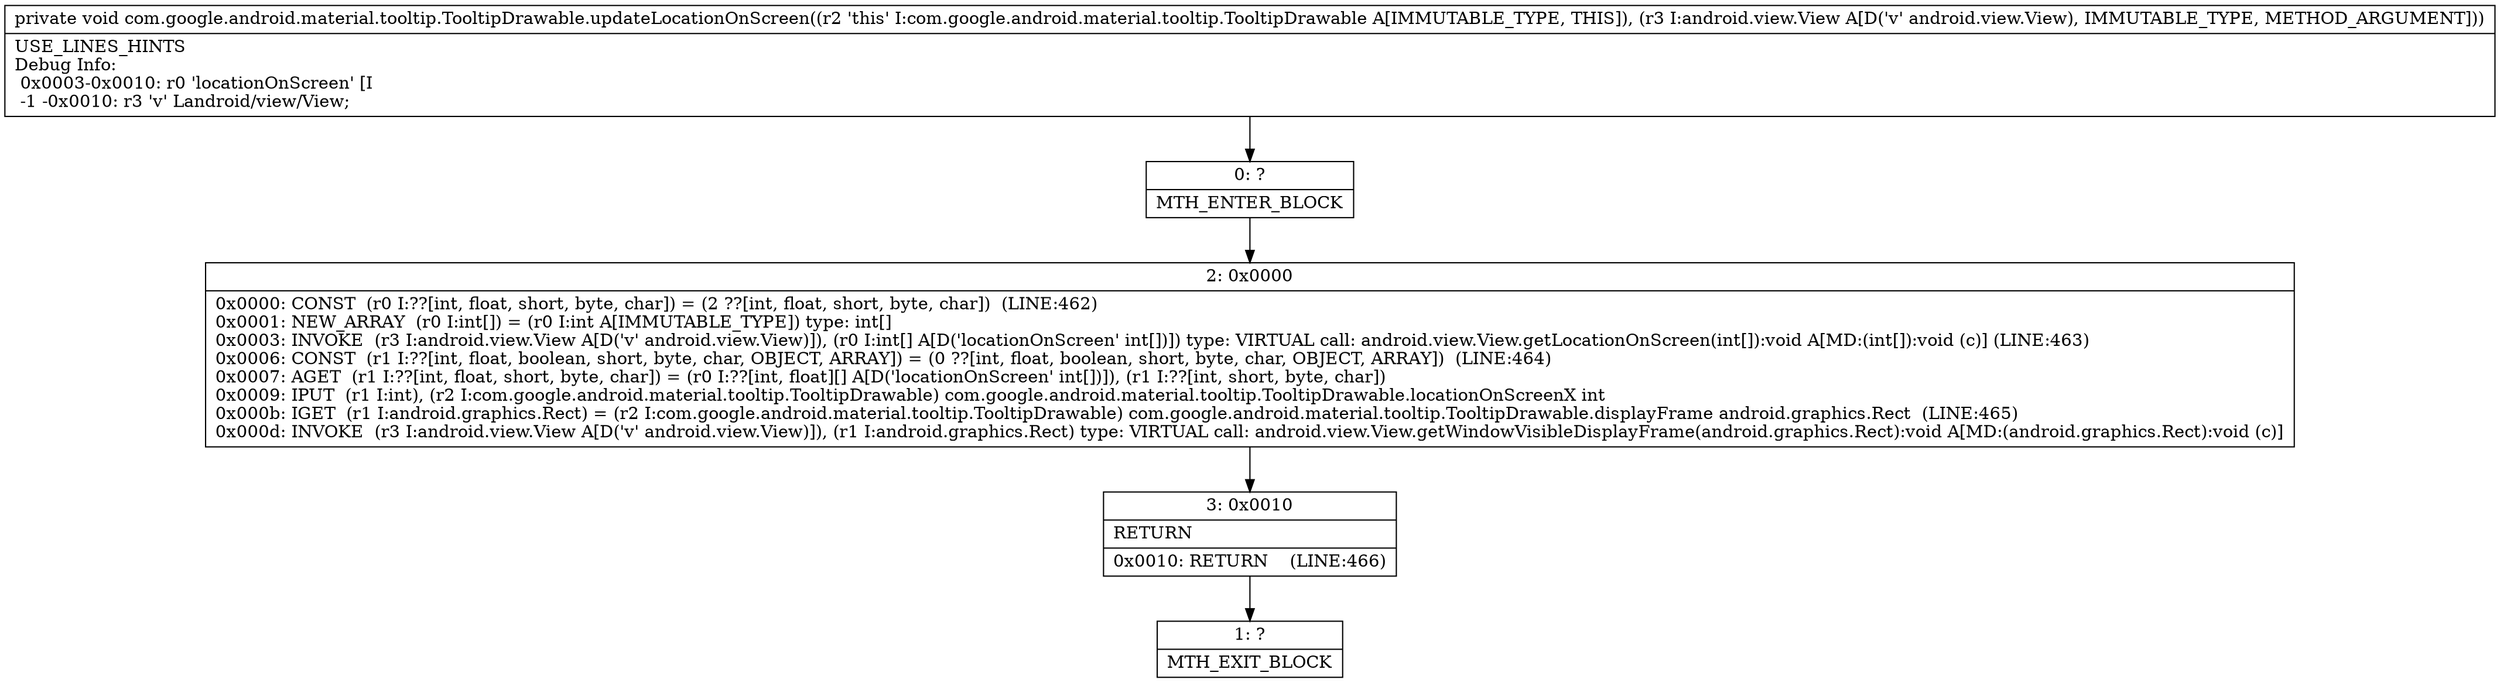 digraph "CFG forcom.google.android.material.tooltip.TooltipDrawable.updateLocationOnScreen(Landroid\/view\/View;)V" {
Node_0 [shape=record,label="{0\:\ ?|MTH_ENTER_BLOCK\l}"];
Node_2 [shape=record,label="{2\:\ 0x0000|0x0000: CONST  (r0 I:??[int, float, short, byte, char]) = (2 ??[int, float, short, byte, char])  (LINE:462)\l0x0001: NEW_ARRAY  (r0 I:int[]) = (r0 I:int A[IMMUTABLE_TYPE]) type: int[] \l0x0003: INVOKE  (r3 I:android.view.View A[D('v' android.view.View)]), (r0 I:int[] A[D('locationOnScreen' int[])]) type: VIRTUAL call: android.view.View.getLocationOnScreen(int[]):void A[MD:(int[]):void (c)] (LINE:463)\l0x0006: CONST  (r1 I:??[int, float, boolean, short, byte, char, OBJECT, ARRAY]) = (0 ??[int, float, boolean, short, byte, char, OBJECT, ARRAY])  (LINE:464)\l0x0007: AGET  (r1 I:??[int, float, short, byte, char]) = (r0 I:??[int, float][] A[D('locationOnScreen' int[])]), (r1 I:??[int, short, byte, char]) \l0x0009: IPUT  (r1 I:int), (r2 I:com.google.android.material.tooltip.TooltipDrawable) com.google.android.material.tooltip.TooltipDrawable.locationOnScreenX int \l0x000b: IGET  (r1 I:android.graphics.Rect) = (r2 I:com.google.android.material.tooltip.TooltipDrawable) com.google.android.material.tooltip.TooltipDrawable.displayFrame android.graphics.Rect  (LINE:465)\l0x000d: INVOKE  (r3 I:android.view.View A[D('v' android.view.View)]), (r1 I:android.graphics.Rect) type: VIRTUAL call: android.view.View.getWindowVisibleDisplayFrame(android.graphics.Rect):void A[MD:(android.graphics.Rect):void (c)]\l}"];
Node_3 [shape=record,label="{3\:\ 0x0010|RETURN\l|0x0010: RETURN    (LINE:466)\l}"];
Node_1 [shape=record,label="{1\:\ ?|MTH_EXIT_BLOCK\l}"];
MethodNode[shape=record,label="{private void com.google.android.material.tooltip.TooltipDrawable.updateLocationOnScreen((r2 'this' I:com.google.android.material.tooltip.TooltipDrawable A[IMMUTABLE_TYPE, THIS]), (r3 I:android.view.View A[D('v' android.view.View), IMMUTABLE_TYPE, METHOD_ARGUMENT]))  | USE_LINES_HINTS\lDebug Info:\l  0x0003\-0x0010: r0 'locationOnScreen' [I\l  \-1 \-0x0010: r3 'v' Landroid\/view\/View;\l}"];
MethodNode -> Node_0;Node_0 -> Node_2;
Node_2 -> Node_3;
Node_3 -> Node_1;
}

